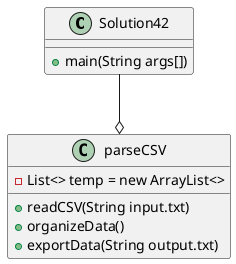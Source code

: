 @startuml

class Solution42{
    +main(String args[])

}

class parseCSV{
    -List<> temp = new ArrayList<>
    +readCSV(String input.txt)
    +organizeData()
    +exportData(String output.txt)
}

Solution42 --o parseCSV

@enduml